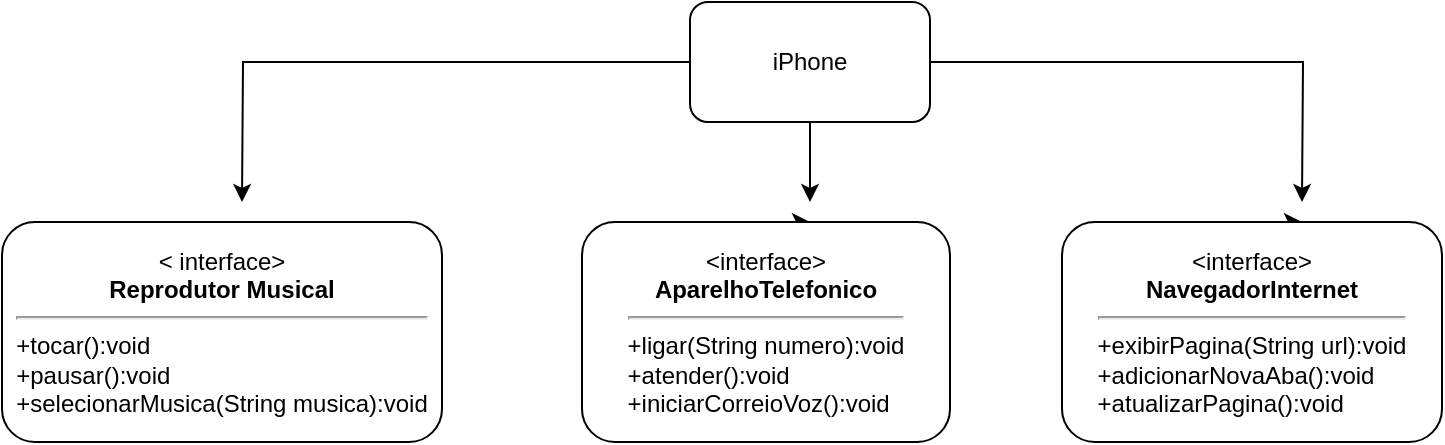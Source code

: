 <mxfile version="24.5.2" type="github">
  <diagram id="prtHgNgQTEPvFCAcTncT" name="Page-1">
    <mxGraphModel dx="880" dy="434" grid="1" gridSize="10" guides="1" tooltips="1" connect="1" arrows="1" fold="1" page="1" pageScale="1" pageWidth="827" pageHeight="1169" math="0" shadow="0">
      <root>
        <mxCell id="0" />
        <mxCell id="1" parent="0" />
        <mxCell id="EO0dTkQEIgPO3RYnIdgG-23" style="edgeStyle=orthogonalEdgeStyle;rounded=0;orthogonalLoop=1;jettySize=auto;html=1;" edge="1" parent="1" source="EO0dTkQEIgPO3RYnIdgG-6">
          <mxGeometry relative="1" as="geometry">
            <mxPoint x="424" y="180" as="targetPoint" />
          </mxGeometry>
        </mxCell>
        <mxCell id="EO0dTkQEIgPO3RYnIdgG-24" style="edgeStyle=orthogonalEdgeStyle;rounded=0;orthogonalLoop=1;jettySize=auto;html=1;" edge="1" parent="1" source="EO0dTkQEIgPO3RYnIdgG-6">
          <mxGeometry relative="1" as="geometry">
            <mxPoint x="670" y="180" as="targetPoint" />
          </mxGeometry>
        </mxCell>
        <mxCell id="EO0dTkQEIgPO3RYnIdgG-25" style="edgeStyle=orthogonalEdgeStyle;rounded=0;orthogonalLoop=1;jettySize=auto;html=1;" edge="1" parent="1" source="EO0dTkQEIgPO3RYnIdgG-6">
          <mxGeometry relative="1" as="geometry">
            <mxPoint x="140" y="180" as="targetPoint" />
          </mxGeometry>
        </mxCell>
        <mxCell id="EO0dTkQEIgPO3RYnIdgG-6" value="iPhone" style="rounded=1;whiteSpace=wrap;html=1;" vertex="1" parent="1">
          <mxGeometry x="364" y="80" width="120" height="60" as="geometry" />
        </mxCell>
        <mxCell id="EO0dTkQEIgPO3RYnIdgG-7" value="&lt;div&gt;&amp;lt; interface&amp;gt;&lt;/div&gt;&lt;b&gt;Reprodutor Mu&lt;span style=&quot;background-color: initial;&quot;&gt;sical&lt;/span&gt;&lt;/b&gt;&lt;hr id=&quot;null&quot;&gt;&lt;div&gt;&lt;div style=&quot;text-align: justify;&quot;&gt;&lt;span style=&quot;background-color: initial;&quot;&gt;+tocar():void&lt;/span&gt;&lt;/div&gt;&lt;/div&gt;&lt;div style=&quot;text-align: justify;&quot;&gt;+pausar():void&lt;/div&gt;&lt;div style=&quot;text-align: justify;&quot;&gt;&lt;span style=&quot;background-color: initial;&quot;&gt;+selecionarMusica(String musica):void&lt;/span&gt;&lt;/div&gt;" style="rounded=1;whiteSpace=wrap;html=1;" vertex="1" parent="1">
          <mxGeometry x="20" y="190" width="220" height="110" as="geometry" />
        </mxCell>
        <mxCell id="EO0dTkQEIgPO3RYnIdgG-16" style="edgeStyle=orthogonalEdgeStyle;rounded=0;orthogonalLoop=1;jettySize=auto;html=1;exitX=0.5;exitY=0;exitDx=0;exitDy=0;" edge="1" parent="1" source="EO0dTkQEIgPO3RYnIdgG-14">
          <mxGeometry relative="1" as="geometry">
            <mxPoint x="424" y="190" as="targetPoint" />
          </mxGeometry>
        </mxCell>
        <mxCell id="EO0dTkQEIgPO3RYnIdgG-14" value="&lt;div style=&quot;&quot;&gt;&lt;span style=&quot;background-color: initial;&quot;&gt;&amp;lt;interface&amp;gt;&lt;/span&gt;&lt;/div&gt;&lt;div style=&quot;&quot;&gt;&lt;span style=&quot;background-color: initial;&quot;&gt;&lt;b&gt;AparelhoTelefonico&lt;/b&gt;&lt;/span&gt;&lt;/div&gt;&lt;div&gt;&lt;hr style=&quot;text-align: justify;&quot; id=&quot;null&quot;&gt;&lt;div style=&quot;text-align: justify;&quot;&gt;&lt;span style=&quot;background-color: initial;&quot;&gt;+ligar(String numero):void&lt;/span&gt;&lt;/div&gt;&lt;div style=&quot;text-align: justify;&quot;&gt;&lt;span style=&quot;background-color: initial;&quot;&gt;+atender():void&lt;/span&gt;&lt;/div&gt;&lt;div style=&quot;text-align: justify;&quot;&gt;&lt;span style=&quot;background-color: initial;&quot;&gt;+iniciarCorreioVoz():void&amp;nbsp;&lt;/span&gt;&lt;/div&gt;&lt;/div&gt;" style="rounded=1;whiteSpace=wrap;html=1;" vertex="1" parent="1">
          <mxGeometry x="310" y="190" width="184" height="110" as="geometry" />
        </mxCell>
        <mxCell id="EO0dTkQEIgPO3RYnIdgG-17" style="edgeStyle=orthogonalEdgeStyle;rounded=0;orthogonalLoop=1;jettySize=auto;html=1;exitX=0.5;exitY=0;exitDx=0;exitDy=0;" edge="1" parent="1" source="EO0dTkQEIgPO3RYnIdgG-15">
          <mxGeometry relative="1" as="geometry">
            <mxPoint x="670" y="190" as="targetPoint" />
          </mxGeometry>
        </mxCell>
        <mxCell id="EO0dTkQEIgPO3RYnIdgG-15" value="&lt;div style=&quot;&quot;&gt;&amp;lt;interface&amp;gt;&lt;/div&gt;&lt;div style=&quot;&quot;&gt;&lt;b&gt;NavegadorInternet&lt;/b&gt;&lt;/div&gt;&lt;div style=&quot;text-align: justify;&quot;&gt;&lt;hr id=&quot;null&quot;&gt;+exibirPagina(String url):void&lt;/div&gt;&lt;div style=&quot;text-align: justify;&quot;&gt;+adicionarNovaAba():void&lt;/div&gt;&lt;div style=&quot;text-align: justify;&quot;&gt;+atualizarPagina():void&lt;/div&gt;" style="rounded=1;whiteSpace=wrap;html=1;" vertex="1" parent="1">
          <mxGeometry x="550" y="190" width="190" height="110" as="geometry" />
        </mxCell>
      </root>
    </mxGraphModel>
  </diagram>
</mxfile>
